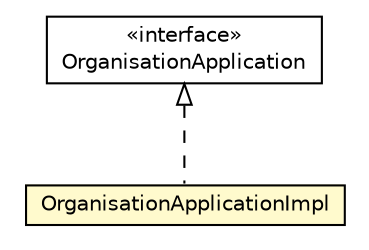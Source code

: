 #!/usr/local/bin/dot
#
# Class diagram 
# Generated by UMLGraph version R5_6_6-8-g8d7759 (http://www.umlgraph.org/)
#

digraph G {
	edge [fontname="Helvetica",fontsize=10,labelfontname="Helvetica",labelfontsize=10];
	node [fontname="Helvetica",fontsize=10,shape=plaintext];
	nodesep=0.25;
	ranksep=0.5;
	// org.dddlib.organisation.application.OrganisationApplication
	c78694 [label=<<table title="org.dddlib.organisation.application.OrganisationApplication" border="0" cellborder="1" cellspacing="0" cellpadding="2" port="p" href="../OrganisationApplication.html">
		<tr><td><table border="0" cellspacing="0" cellpadding="1">
<tr><td align="center" balign="center"> &#171;interface&#187; </td></tr>
<tr><td align="center" balign="center"> OrganisationApplication </td></tr>
		</table></td></tr>
		</table>>, URL="../OrganisationApplication.html", fontname="Helvetica", fontcolor="black", fontsize=10.0];
	// org.dddlib.organisation.application.impl.OrganisationApplicationImpl
	c78695 [label=<<table title="org.dddlib.organisation.application.impl.OrganisationApplicationImpl" border="0" cellborder="1" cellspacing="0" cellpadding="2" port="p" bgcolor="lemonChiffon" href="./OrganisationApplicationImpl.html">
		<tr><td><table border="0" cellspacing="0" cellpadding="1">
<tr><td align="center" balign="center"> OrganisationApplicationImpl </td></tr>
		</table></td></tr>
		</table>>, URL="./OrganisationApplicationImpl.html", fontname="Helvetica", fontcolor="black", fontsize=10.0];
	//org.dddlib.organisation.application.impl.OrganisationApplicationImpl implements org.dddlib.organisation.application.OrganisationApplication
	c78694:p -> c78695:p [dir=back,arrowtail=empty,style=dashed];
}

